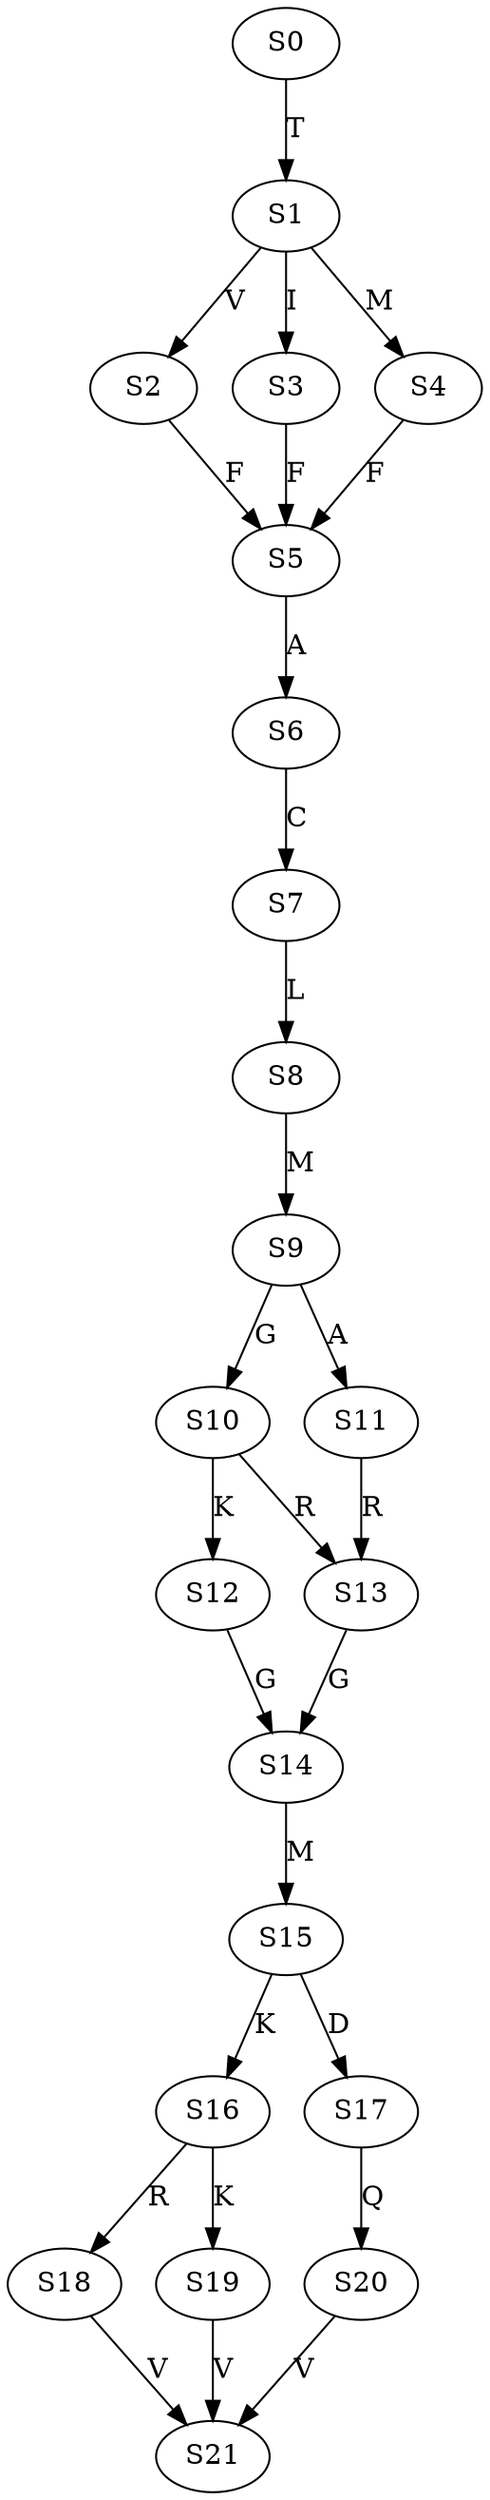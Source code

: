 strict digraph  {
	S0 -> S1 [ label = T ];
	S1 -> S2 [ label = V ];
	S1 -> S3 [ label = I ];
	S1 -> S4 [ label = M ];
	S2 -> S5 [ label = F ];
	S3 -> S5 [ label = F ];
	S4 -> S5 [ label = F ];
	S5 -> S6 [ label = A ];
	S6 -> S7 [ label = C ];
	S7 -> S8 [ label = L ];
	S8 -> S9 [ label = M ];
	S9 -> S10 [ label = G ];
	S9 -> S11 [ label = A ];
	S10 -> S12 [ label = K ];
	S10 -> S13 [ label = R ];
	S11 -> S13 [ label = R ];
	S12 -> S14 [ label = G ];
	S13 -> S14 [ label = G ];
	S14 -> S15 [ label = M ];
	S15 -> S16 [ label = K ];
	S15 -> S17 [ label = D ];
	S16 -> S18 [ label = R ];
	S16 -> S19 [ label = K ];
	S17 -> S20 [ label = Q ];
	S18 -> S21 [ label = V ];
	S19 -> S21 [ label = V ];
	S20 -> S21 [ label = V ];
}
